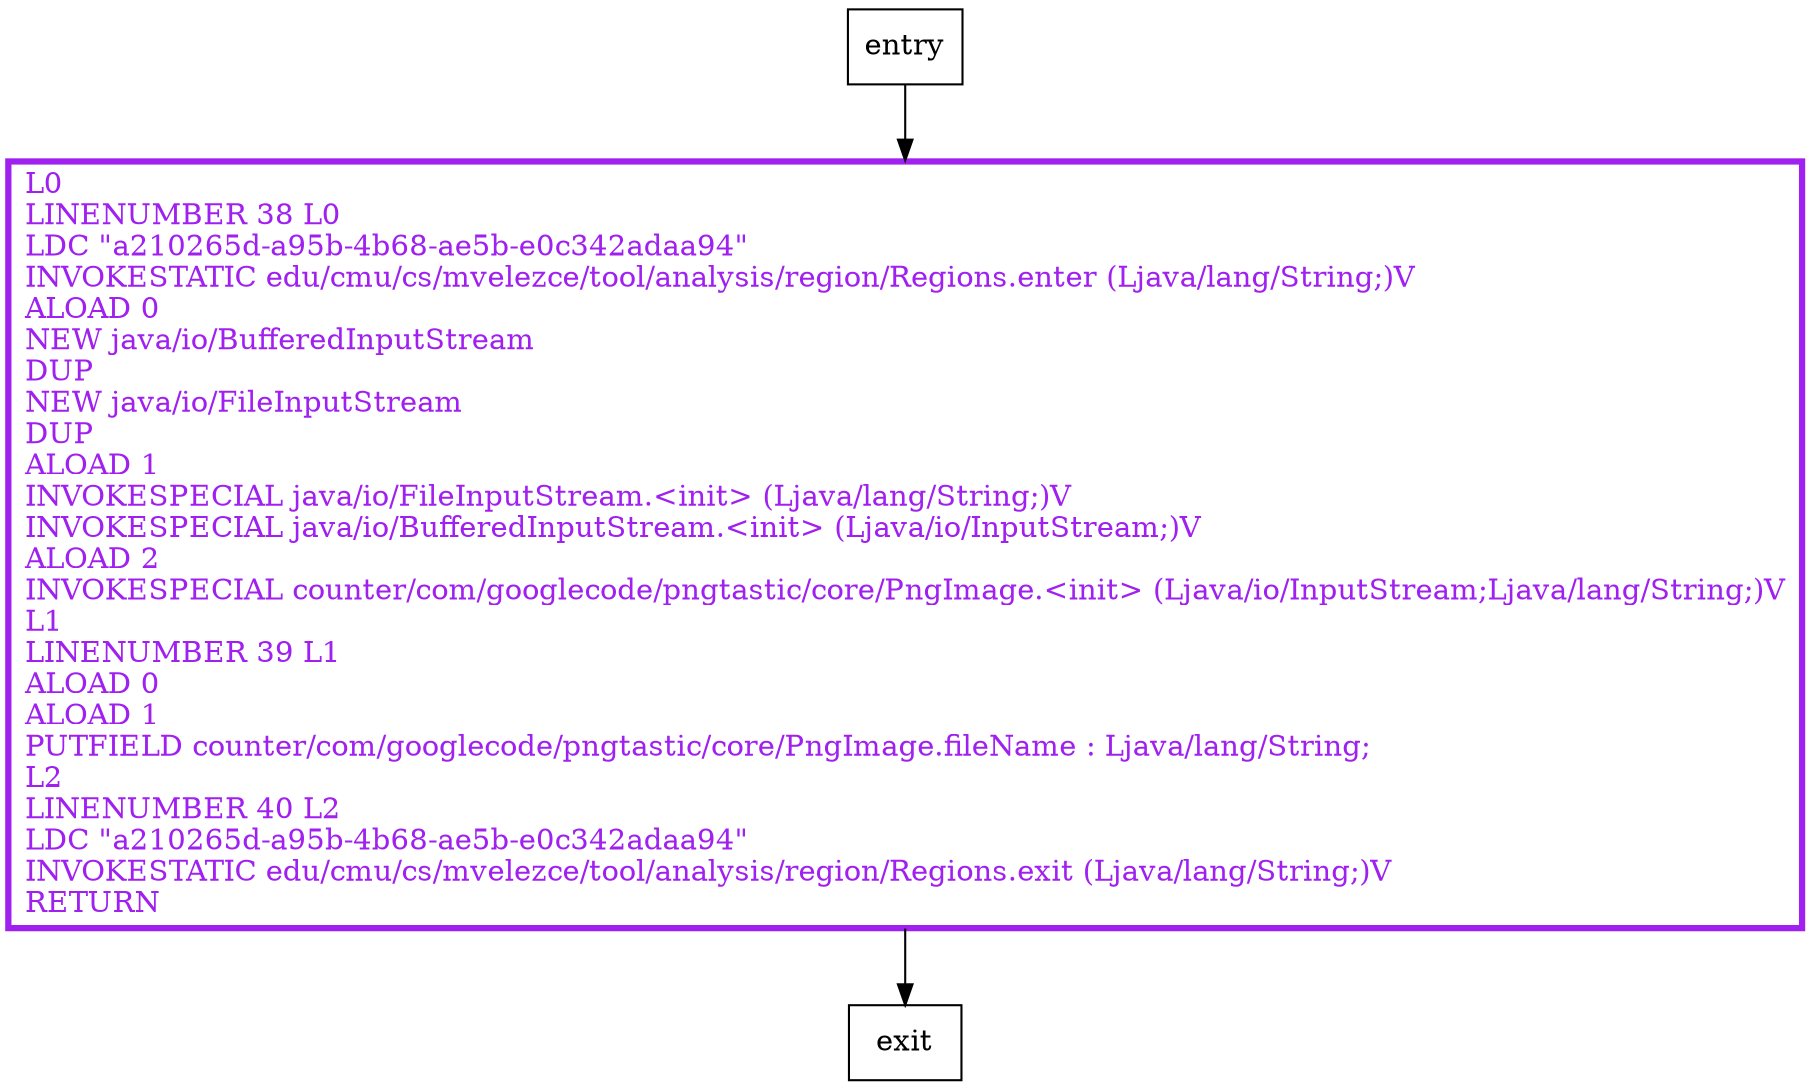 digraph <init> {
node [shape=record];
326624149 [label="L0\lLINENUMBER 38 L0\lLDC \"a210265d-a95b-4b68-ae5b-e0c342adaa94\"\lINVOKESTATIC edu/cmu/cs/mvelezce/tool/analysis/region/Regions.enter (Ljava/lang/String;)V\lALOAD 0\lNEW java/io/BufferedInputStream\lDUP\lNEW java/io/FileInputStream\lDUP\lALOAD 1\lINVOKESPECIAL java/io/FileInputStream.\<init\> (Ljava/lang/String;)V\lINVOKESPECIAL java/io/BufferedInputStream.\<init\> (Ljava/io/InputStream;)V\lALOAD 2\lINVOKESPECIAL counter/com/googlecode/pngtastic/core/PngImage.\<init\> (Ljava/io/InputStream;Ljava/lang/String;)V\lL1\lLINENUMBER 39 L1\lALOAD 0\lALOAD 1\lPUTFIELD counter/com/googlecode/pngtastic/core/PngImage.fileName : Ljava/lang/String;\lL2\lLINENUMBER 40 L2\lLDC \"a210265d-a95b-4b68-ae5b-e0c342adaa94\"\lINVOKESTATIC edu/cmu/cs/mvelezce/tool/analysis/region/Regions.exit (Ljava/lang/String;)V\lRETURN\l"];
entry;
exit;
entry -> 326624149;
326624149 -> exit;
326624149[fontcolor="purple", penwidth=3, color="purple"];
}
